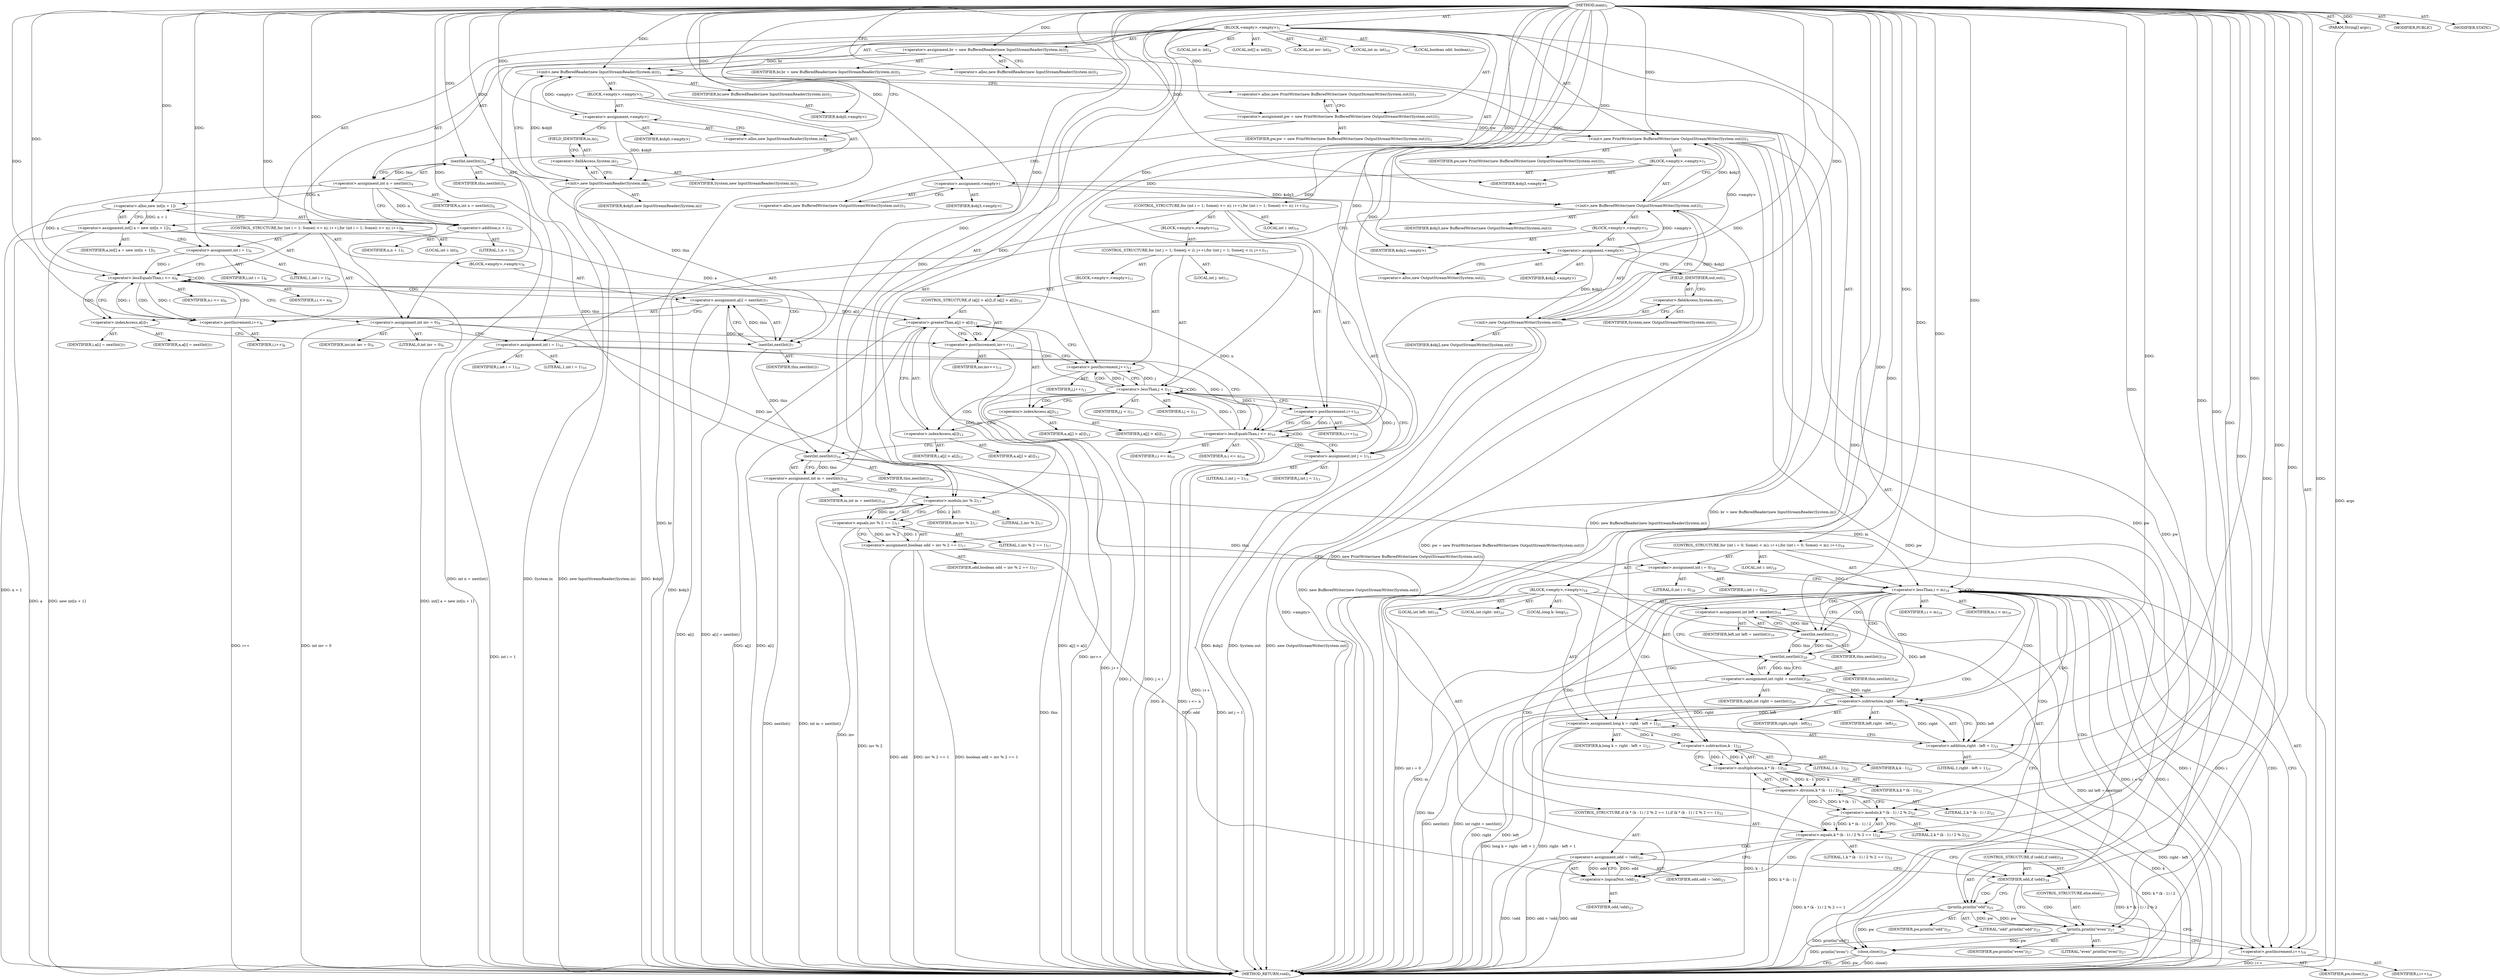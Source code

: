 digraph "main" {  
"17" [label = <(METHOD,main)<SUB>1</SUB>> ]
"18" [label = <(PARAM,String[] args)<SUB>1</SUB>> ]
"19" [label = <(BLOCK,&lt;empty&gt;,&lt;empty&gt;)<SUB>1</SUB>> ]
"20" [label = <(&lt;operator&gt;.assignment,br = new BufferedReader(new InputStreamReader(System.in)))<SUB>2</SUB>> ]
"21" [label = <(IDENTIFIER,br,br = new BufferedReader(new InputStreamReader(System.in)))<SUB>2</SUB>> ]
"22" [label = <(&lt;operator&gt;.alloc,new BufferedReader(new InputStreamReader(System.in)))<SUB>2</SUB>> ]
"23" [label = <(&lt;init&gt;,new BufferedReader(new InputStreamReader(System.in)))<SUB>2</SUB>> ]
"24" [label = <(IDENTIFIER,br,new BufferedReader(new InputStreamReader(System.in)))<SUB>2</SUB>> ]
"25" [label = <(BLOCK,&lt;empty&gt;,&lt;empty&gt;)<SUB>2</SUB>> ]
"26" [label = <(&lt;operator&gt;.assignment,&lt;empty&gt;)> ]
"27" [label = <(IDENTIFIER,$obj0,&lt;empty&gt;)> ]
"28" [label = <(&lt;operator&gt;.alloc,new InputStreamReader(System.in))<SUB>2</SUB>> ]
"29" [label = <(&lt;init&gt;,new InputStreamReader(System.in))<SUB>2</SUB>> ]
"30" [label = <(IDENTIFIER,$obj0,new InputStreamReader(System.in))> ]
"31" [label = <(&lt;operator&gt;.fieldAccess,System.in)<SUB>2</SUB>> ]
"32" [label = <(IDENTIFIER,System,new InputStreamReader(System.in))<SUB>2</SUB>> ]
"33" [label = <(FIELD_IDENTIFIER,in,in)<SUB>2</SUB>> ]
"34" [label = <(IDENTIFIER,$obj0,&lt;empty&gt;)> ]
"35" [label = <(&lt;operator&gt;.assignment,pw = new PrintWriter(new BufferedWriter(new OutputStreamWriter(System.out))))<SUB>3</SUB>> ]
"36" [label = <(IDENTIFIER,pw,pw = new PrintWriter(new BufferedWriter(new OutputStreamWriter(System.out))))<SUB>3</SUB>> ]
"37" [label = <(&lt;operator&gt;.alloc,new PrintWriter(new BufferedWriter(new OutputStreamWriter(System.out))))<SUB>3</SUB>> ]
"38" [label = <(&lt;init&gt;,new PrintWriter(new BufferedWriter(new OutputStreamWriter(System.out))))<SUB>3</SUB>> ]
"39" [label = <(IDENTIFIER,pw,new PrintWriter(new BufferedWriter(new OutputStreamWriter(System.out))))<SUB>3</SUB>> ]
"40" [label = <(BLOCK,&lt;empty&gt;,&lt;empty&gt;)<SUB>3</SUB>> ]
"41" [label = <(&lt;operator&gt;.assignment,&lt;empty&gt;)> ]
"42" [label = <(IDENTIFIER,$obj3,&lt;empty&gt;)> ]
"43" [label = <(&lt;operator&gt;.alloc,new BufferedWriter(new OutputStreamWriter(System.out)))<SUB>3</SUB>> ]
"44" [label = <(&lt;init&gt;,new BufferedWriter(new OutputStreamWriter(System.out)))<SUB>3</SUB>> ]
"45" [label = <(IDENTIFIER,$obj3,new BufferedWriter(new OutputStreamWriter(System.out)))> ]
"46" [label = <(BLOCK,&lt;empty&gt;,&lt;empty&gt;)<SUB>3</SUB>> ]
"47" [label = <(&lt;operator&gt;.assignment,&lt;empty&gt;)> ]
"48" [label = <(IDENTIFIER,$obj2,&lt;empty&gt;)> ]
"49" [label = <(&lt;operator&gt;.alloc,new OutputStreamWriter(System.out))<SUB>3</SUB>> ]
"50" [label = <(&lt;init&gt;,new OutputStreamWriter(System.out))<SUB>3</SUB>> ]
"51" [label = <(IDENTIFIER,$obj2,new OutputStreamWriter(System.out))> ]
"52" [label = <(&lt;operator&gt;.fieldAccess,System.out)<SUB>3</SUB>> ]
"53" [label = <(IDENTIFIER,System,new OutputStreamWriter(System.out))<SUB>3</SUB>> ]
"54" [label = <(FIELD_IDENTIFIER,out,out)<SUB>3</SUB>> ]
"55" [label = <(IDENTIFIER,$obj2,&lt;empty&gt;)> ]
"56" [label = <(IDENTIFIER,$obj3,&lt;empty&gt;)> ]
"57" [label = <(LOCAL,int n: int)<SUB>4</SUB>> ]
"58" [label = <(&lt;operator&gt;.assignment,int n = nextInt())<SUB>4</SUB>> ]
"59" [label = <(IDENTIFIER,n,int n = nextInt())<SUB>4</SUB>> ]
"60" [label = <(nextInt,nextInt())<SUB>4</SUB>> ]
"61" [label = <(IDENTIFIER,this,nextInt())<SUB>4</SUB>> ]
"62" [label = <(LOCAL,int[] a: int[])<SUB>5</SUB>> ]
"63" [label = <(&lt;operator&gt;.assignment,int[] a = new int[n + 1])<SUB>5</SUB>> ]
"64" [label = <(IDENTIFIER,a,int[] a = new int[n + 1])<SUB>5</SUB>> ]
"65" [label = <(&lt;operator&gt;.alloc,new int[n + 1])> ]
"66" [label = <(&lt;operator&gt;.addition,n + 1)<SUB>5</SUB>> ]
"67" [label = <(IDENTIFIER,n,n + 1)<SUB>5</SUB>> ]
"68" [label = <(LITERAL,1,n + 1)<SUB>5</SUB>> ]
"69" [label = <(CONTROL_STRUCTURE,for (int i = 1; Some(i &lt;= n); i++),for (int i = 1; Some(i &lt;= n); i++))<SUB>6</SUB>> ]
"70" [label = <(LOCAL,int i: int)<SUB>6</SUB>> ]
"71" [label = <(&lt;operator&gt;.assignment,int i = 1)<SUB>6</SUB>> ]
"72" [label = <(IDENTIFIER,i,int i = 1)<SUB>6</SUB>> ]
"73" [label = <(LITERAL,1,int i = 1)<SUB>6</SUB>> ]
"74" [label = <(&lt;operator&gt;.lessEqualsThan,i &lt;= n)<SUB>6</SUB>> ]
"75" [label = <(IDENTIFIER,i,i &lt;= n)<SUB>6</SUB>> ]
"76" [label = <(IDENTIFIER,n,i &lt;= n)<SUB>6</SUB>> ]
"77" [label = <(&lt;operator&gt;.postIncrement,i++)<SUB>6</SUB>> ]
"78" [label = <(IDENTIFIER,i,i++)<SUB>6</SUB>> ]
"79" [label = <(BLOCK,&lt;empty&gt;,&lt;empty&gt;)<SUB>6</SUB>> ]
"80" [label = <(&lt;operator&gt;.assignment,a[i] = nextInt())<SUB>7</SUB>> ]
"81" [label = <(&lt;operator&gt;.indexAccess,a[i])<SUB>7</SUB>> ]
"82" [label = <(IDENTIFIER,a,a[i] = nextInt())<SUB>7</SUB>> ]
"83" [label = <(IDENTIFIER,i,a[i] = nextInt())<SUB>7</SUB>> ]
"84" [label = <(nextInt,nextInt())<SUB>7</SUB>> ]
"85" [label = <(IDENTIFIER,this,nextInt())<SUB>7</SUB>> ]
"86" [label = <(LOCAL,int inv: int)<SUB>9</SUB>> ]
"87" [label = <(&lt;operator&gt;.assignment,int inv = 0)<SUB>9</SUB>> ]
"88" [label = <(IDENTIFIER,inv,int inv = 0)<SUB>9</SUB>> ]
"89" [label = <(LITERAL,0,int inv = 0)<SUB>9</SUB>> ]
"90" [label = <(CONTROL_STRUCTURE,for (int i = 1; Some(i &lt;= n); i++),for (int i = 1; Some(i &lt;= n); i++))<SUB>10</SUB>> ]
"91" [label = <(LOCAL,int i: int)<SUB>10</SUB>> ]
"92" [label = <(&lt;operator&gt;.assignment,int i = 1)<SUB>10</SUB>> ]
"93" [label = <(IDENTIFIER,i,int i = 1)<SUB>10</SUB>> ]
"94" [label = <(LITERAL,1,int i = 1)<SUB>10</SUB>> ]
"95" [label = <(&lt;operator&gt;.lessEqualsThan,i &lt;= n)<SUB>10</SUB>> ]
"96" [label = <(IDENTIFIER,i,i &lt;= n)<SUB>10</SUB>> ]
"97" [label = <(IDENTIFIER,n,i &lt;= n)<SUB>10</SUB>> ]
"98" [label = <(&lt;operator&gt;.postIncrement,i++)<SUB>10</SUB>> ]
"99" [label = <(IDENTIFIER,i,i++)<SUB>10</SUB>> ]
"100" [label = <(BLOCK,&lt;empty&gt;,&lt;empty&gt;)<SUB>10</SUB>> ]
"101" [label = <(CONTROL_STRUCTURE,for (int j = 1; Some(j &lt; i); j++),for (int j = 1; Some(j &lt; i); j++))<SUB>11</SUB>> ]
"102" [label = <(LOCAL,int j: int)<SUB>11</SUB>> ]
"103" [label = <(&lt;operator&gt;.assignment,int j = 1)<SUB>11</SUB>> ]
"104" [label = <(IDENTIFIER,j,int j = 1)<SUB>11</SUB>> ]
"105" [label = <(LITERAL,1,int j = 1)<SUB>11</SUB>> ]
"106" [label = <(&lt;operator&gt;.lessThan,j &lt; i)<SUB>11</SUB>> ]
"107" [label = <(IDENTIFIER,j,j &lt; i)<SUB>11</SUB>> ]
"108" [label = <(IDENTIFIER,i,j &lt; i)<SUB>11</SUB>> ]
"109" [label = <(&lt;operator&gt;.postIncrement,j++)<SUB>11</SUB>> ]
"110" [label = <(IDENTIFIER,j,j++)<SUB>11</SUB>> ]
"111" [label = <(BLOCK,&lt;empty&gt;,&lt;empty&gt;)<SUB>11</SUB>> ]
"112" [label = <(CONTROL_STRUCTURE,if (a[j] &gt; a[i]),if (a[j] &gt; a[i]))<SUB>12</SUB>> ]
"113" [label = <(&lt;operator&gt;.greaterThan,a[j] &gt; a[i])<SUB>12</SUB>> ]
"114" [label = <(&lt;operator&gt;.indexAccess,a[j])<SUB>12</SUB>> ]
"115" [label = <(IDENTIFIER,a,a[j] &gt; a[i])<SUB>12</SUB>> ]
"116" [label = <(IDENTIFIER,j,a[j] &gt; a[i])<SUB>12</SUB>> ]
"117" [label = <(&lt;operator&gt;.indexAccess,a[i])<SUB>12</SUB>> ]
"118" [label = <(IDENTIFIER,a,a[j] &gt; a[i])<SUB>12</SUB>> ]
"119" [label = <(IDENTIFIER,i,a[j] &gt; a[i])<SUB>12</SUB>> ]
"120" [label = <(&lt;operator&gt;.postIncrement,inv++)<SUB>13</SUB>> ]
"121" [label = <(IDENTIFIER,inv,inv++)<SUB>13</SUB>> ]
"122" [label = <(LOCAL,int m: int)<SUB>16</SUB>> ]
"123" [label = <(&lt;operator&gt;.assignment,int m = nextInt())<SUB>16</SUB>> ]
"124" [label = <(IDENTIFIER,m,int m = nextInt())<SUB>16</SUB>> ]
"125" [label = <(nextInt,nextInt())<SUB>16</SUB>> ]
"126" [label = <(IDENTIFIER,this,nextInt())<SUB>16</SUB>> ]
"127" [label = <(LOCAL,boolean odd: boolean)<SUB>17</SUB>> ]
"128" [label = <(&lt;operator&gt;.assignment,boolean odd = inv % 2 == 1)<SUB>17</SUB>> ]
"129" [label = <(IDENTIFIER,odd,boolean odd = inv % 2 == 1)<SUB>17</SUB>> ]
"130" [label = <(&lt;operator&gt;.equals,inv % 2 == 1)<SUB>17</SUB>> ]
"131" [label = <(&lt;operator&gt;.modulo,inv % 2)<SUB>17</SUB>> ]
"132" [label = <(IDENTIFIER,inv,inv % 2)<SUB>17</SUB>> ]
"133" [label = <(LITERAL,2,inv % 2)<SUB>17</SUB>> ]
"134" [label = <(LITERAL,1,inv % 2 == 1)<SUB>17</SUB>> ]
"135" [label = <(CONTROL_STRUCTURE,for (int i = 0; Some(i &lt; m); i++),for (int i = 0; Some(i &lt; m); i++))<SUB>18</SUB>> ]
"136" [label = <(LOCAL,int i: int)<SUB>18</SUB>> ]
"137" [label = <(&lt;operator&gt;.assignment,int i = 0)<SUB>18</SUB>> ]
"138" [label = <(IDENTIFIER,i,int i = 0)<SUB>18</SUB>> ]
"139" [label = <(LITERAL,0,int i = 0)<SUB>18</SUB>> ]
"140" [label = <(&lt;operator&gt;.lessThan,i &lt; m)<SUB>18</SUB>> ]
"141" [label = <(IDENTIFIER,i,i &lt; m)<SUB>18</SUB>> ]
"142" [label = <(IDENTIFIER,m,i &lt; m)<SUB>18</SUB>> ]
"143" [label = <(&lt;operator&gt;.postIncrement,i++)<SUB>18</SUB>> ]
"144" [label = <(IDENTIFIER,i,i++)<SUB>18</SUB>> ]
"145" [label = <(BLOCK,&lt;empty&gt;,&lt;empty&gt;)<SUB>18</SUB>> ]
"146" [label = <(LOCAL,int left: int)<SUB>19</SUB>> ]
"147" [label = <(&lt;operator&gt;.assignment,int left = nextInt())<SUB>19</SUB>> ]
"148" [label = <(IDENTIFIER,left,int left = nextInt())<SUB>19</SUB>> ]
"149" [label = <(nextInt,nextInt())<SUB>19</SUB>> ]
"150" [label = <(IDENTIFIER,this,nextInt())<SUB>19</SUB>> ]
"151" [label = <(LOCAL,int right: int)<SUB>20</SUB>> ]
"152" [label = <(&lt;operator&gt;.assignment,int right = nextInt())<SUB>20</SUB>> ]
"153" [label = <(IDENTIFIER,right,int right = nextInt())<SUB>20</SUB>> ]
"154" [label = <(nextInt,nextInt())<SUB>20</SUB>> ]
"155" [label = <(IDENTIFIER,this,nextInt())<SUB>20</SUB>> ]
"156" [label = <(LOCAL,long k: long)<SUB>21</SUB>> ]
"157" [label = <(&lt;operator&gt;.assignment,long k = right - left + 1)<SUB>21</SUB>> ]
"158" [label = <(IDENTIFIER,k,long k = right - left + 1)<SUB>21</SUB>> ]
"159" [label = <(&lt;operator&gt;.addition,right - left + 1)<SUB>21</SUB>> ]
"160" [label = <(&lt;operator&gt;.subtraction,right - left)<SUB>21</SUB>> ]
"161" [label = <(IDENTIFIER,right,right - left)<SUB>21</SUB>> ]
"162" [label = <(IDENTIFIER,left,right - left)<SUB>21</SUB>> ]
"163" [label = <(LITERAL,1,right - left + 1)<SUB>21</SUB>> ]
"164" [label = <(CONTROL_STRUCTURE,if (k * (k - 1) / 2 % 2 == 1),if (k * (k - 1) / 2 % 2 == 1))<SUB>22</SUB>> ]
"165" [label = <(&lt;operator&gt;.equals,k * (k - 1) / 2 % 2 == 1)<SUB>22</SUB>> ]
"166" [label = <(&lt;operator&gt;.modulo,k * (k - 1) / 2 % 2)<SUB>22</SUB>> ]
"167" [label = <(&lt;operator&gt;.division,k * (k - 1) / 2)<SUB>22</SUB>> ]
"168" [label = <(&lt;operator&gt;.multiplication,k * (k - 1))<SUB>22</SUB>> ]
"169" [label = <(IDENTIFIER,k,k * (k - 1))<SUB>22</SUB>> ]
"170" [label = <(&lt;operator&gt;.subtraction,k - 1)<SUB>22</SUB>> ]
"171" [label = <(IDENTIFIER,k,k - 1)<SUB>22</SUB>> ]
"172" [label = <(LITERAL,1,k - 1)<SUB>22</SUB>> ]
"173" [label = <(LITERAL,2,k * (k - 1) / 2)<SUB>22</SUB>> ]
"174" [label = <(LITERAL,2,k * (k - 1) / 2 % 2)<SUB>22</SUB>> ]
"175" [label = <(LITERAL,1,k * (k - 1) / 2 % 2 == 1)<SUB>22</SUB>> ]
"176" [label = <(&lt;operator&gt;.assignment,odd = !odd)<SUB>23</SUB>> ]
"177" [label = <(IDENTIFIER,odd,odd = !odd)<SUB>23</SUB>> ]
"178" [label = <(&lt;operator&gt;.logicalNot,!odd)<SUB>23</SUB>> ]
"179" [label = <(IDENTIFIER,odd,!odd)<SUB>23</SUB>> ]
"180" [label = <(CONTROL_STRUCTURE,if (odd),if (odd))<SUB>24</SUB>> ]
"181" [label = <(IDENTIFIER,odd,if (odd))<SUB>24</SUB>> ]
"182" [label = <(println,println(&quot;odd&quot;))<SUB>25</SUB>> ]
"183" [label = <(IDENTIFIER,pw,println(&quot;odd&quot;))<SUB>25</SUB>> ]
"184" [label = <(LITERAL,&quot;odd&quot;,println(&quot;odd&quot;))<SUB>25</SUB>> ]
"185" [label = <(CONTROL_STRUCTURE,else,else)<SUB>27</SUB>> ]
"186" [label = <(println,println(&quot;even&quot;))<SUB>27</SUB>> ]
"187" [label = <(IDENTIFIER,pw,println(&quot;even&quot;))<SUB>27</SUB>> ]
"188" [label = <(LITERAL,&quot;even&quot;,println(&quot;even&quot;))<SUB>27</SUB>> ]
"189" [label = <(close,close())<SUB>29</SUB>> ]
"190" [label = <(IDENTIFIER,pw,close())<SUB>29</SUB>> ]
"191" [label = <(MODIFIER,PUBLIC)> ]
"192" [label = <(MODIFIER,STATIC)> ]
"193" [label = <(METHOD_RETURN,void)<SUB>1</SUB>> ]
  "17" -> "18"  [ label = "AST: "] 
  "17" -> "19"  [ label = "AST: "] 
  "17" -> "191"  [ label = "AST: "] 
  "17" -> "192"  [ label = "AST: "] 
  "17" -> "193"  [ label = "AST: "] 
  "19" -> "20"  [ label = "AST: "] 
  "19" -> "23"  [ label = "AST: "] 
  "19" -> "35"  [ label = "AST: "] 
  "19" -> "38"  [ label = "AST: "] 
  "19" -> "57"  [ label = "AST: "] 
  "19" -> "58"  [ label = "AST: "] 
  "19" -> "62"  [ label = "AST: "] 
  "19" -> "63"  [ label = "AST: "] 
  "19" -> "69"  [ label = "AST: "] 
  "19" -> "86"  [ label = "AST: "] 
  "19" -> "87"  [ label = "AST: "] 
  "19" -> "90"  [ label = "AST: "] 
  "19" -> "122"  [ label = "AST: "] 
  "19" -> "123"  [ label = "AST: "] 
  "19" -> "127"  [ label = "AST: "] 
  "19" -> "128"  [ label = "AST: "] 
  "19" -> "135"  [ label = "AST: "] 
  "19" -> "189"  [ label = "AST: "] 
  "20" -> "21"  [ label = "AST: "] 
  "20" -> "22"  [ label = "AST: "] 
  "23" -> "24"  [ label = "AST: "] 
  "23" -> "25"  [ label = "AST: "] 
  "25" -> "26"  [ label = "AST: "] 
  "25" -> "29"  [ label = "AST: "] 
  "25" -> "34"  [ label = "AST: "] 
  "26" -> "27"  [ label = "AST: "] 
  "26" -> "28"  [ label = "AST: "] 
  "29" -> "30"  [ label = "AST: "] 
  "29" -> "31"  [ label = "AST: "] 
  "31" -> "32"  [ label = "AST: "] 
  "31" -> "33"  [ label = "AST: "] 
  "35" -> "36"  [ label = "AST: "] 
  "35" -> "37"  [ label = "AST: "] 
  "38" -> "39"  [ label = "AST: "] 
  "38" -> "40"  [ label = "AST: "] 
  "40" -> "41"  [ label = "AST: "] 
  "40" -> "44"  [ label = "AST: "] 
  "40" -> "56"  [ label = "AST: "] 
  "41" -> "42"  [ label = "AST: "] 
  "41" -> "43"  [ label = "AST: "] 
  "44" -> "45"  [ label = "AST: "] 
  "44" -> "46"  [ label = "AST: "] 
  "46" -> "47"  [ label = "AST: "] 
  "46" -> "50"  [ label = "AST: "] 
  "46" -> "55"  [ label = "AST: "] 
  "47" -> "48"  [ label = "AST: "] 
  "47" -> "49"  [ label = "AST: "] 
  "50" -> "51"  [ label = "AST: "] 
  "50" -> "52"  [ label = "AST: "] 
  "52" -> "53"  [ label = "AST: "] 
  "52" -> "54"  [ label = "AST: "] 
  "58" -> "59"  [ label = "AST: "] 
  "58" -> "60"  [ label = "AST: "] 
  "60" -> "61"  [ label = "AST: "] 
  "63" -> "64"  [ label = "AST: "] 
  "63" -> "65"  [ label = "AST: "] 
  "65" -> "66"  [ label = "AST: "] 
  "66" -> "67"  [ label = "AST: "] 
  "66" -> "68"  [ label = "AST: "] 
  "69" -> "70"  [ label = "AST: "] 
  "69" -> "71"  [ label = "AST: "] 
  "69" -> "74"  [ label = "AST: "] 
  "69" -> "77"  [ label = "AST: "] 
  "69" -> "79"  [ label = "AST: "] 
  "71" -> "72"  [ label = "AST: "] 
  "71" -> "73"  [ label = "AST: "] 
  "74" -> "75"  [ label = "AST: "] 
  "74" -> "76"  [ label = "AST: "] 
  "77" -> "78"  [ label = "AST: "] 
  "79" -> "80"  [ label = "AST: "] 
  "80" -> "81"  [ label = "AST: "] 
  "80" -> "84"  [ label = "AST: "] 
  "81" -> "82"  [ label = "AST: "] 
  "81" -> "83"  [ label = "AST: "] 
  "84" -> "85"  [ label = "AST: "] 
  "87" -> "88"  [ label = "AST: "] 
  "87" -> "89"  [ label = "AST: "] 
  "90" -> "91"  [ label = "AST: "] 
  "90" -> "92"  [ label = "AST: "] 
  "90" -> "95"  [ label = "AST: "] 
  "90" -> "98"  [ label = "AST: "] 
  "90" -> "100"  [ label = "AST: "] 
  "92" -> "93"  [ label = "AST: "] 
  "92" -> "94"  [ label = "AST: "] 
  "95" -> "96"  [ label = "AST: "] 
  "95" -> "97"  [ label = "AST: "] 
  "98" -> "99"  [ label = "AST: "] 
  "100" -> "101"  [ label = "AST: "] 
  "101" -> "102"  [ label = "AST: "] 
  "101" -> "103"  [ label = "AST: "] 
  "101" -> "106"  [ label = "AST: "] 
  "101" -> "109"  [ label = "AST: "] 
  "101" -> "111"  [ label = "AST: "] 
  "103" -> "104"  [ label = "AST: "] 
  "103" -> "105"  [ label = "AST: "] 
  "106" -> "107"  [ label = "AST: "] 
  "106" -> "108"  [ label = "AST: "] 
  "109" -> "110"  [ label = "AST: "] 
  "111" -> "112"  [ label = "AST: "] 
  "112" -> "113"  [ label = "AST: "] 
  "112" -> "120"  [ label = "AST: "] 
  "113" -> "114"  [ label = "AST: "] 
  "113" -> "117"  [ label = "AST: "] 
  "114" -> "115"  [ label = "AST: "] 
  "114" -> "116"  [ label = "AST: "] 
  "117" -> "118"  [ label = "AST: "] 
  "117" -> "119"  [ label = "AST: "] 
  "120" -> "121"  [ label = "AST: "] 
  "123" -> "124"  [ label = "AST: "] 
  "123" -> "125"  [ label = "AST: "] 
  "125" -> "126"  [ label = "AST: "] 
  "128" -> "129"  [ label = "AST: "] 
  "128" -> "130"  [ label = "AST: "] 
  "130" -> "131"  [ label = "AST: "] 
  "130" -> "134"  [ label = "AST: "] 
  "131" -> "132"  [ label = "AST: "] 
  "131" -> "133"  [ label = "AST: "] 
  "135" -> "136"  [ label = "AST: "] 
  "135" -> "137"  [ label = "AST: "] 
  "135" -> "140"  [ label = "AST: "] 
  "135" -> "143"  [ label = "AST: "] 
  "135" -> "145"  [ label = "AST: "] 
  "137" -> "138"  [ label = "AST: "] 
  "137" -> "139"  [ label = "AST: "] 
  "140" -> "141"  [ label = "AST: "] 
  "140" -> "142"  [ label = "AST: "] 
  "143" -> "144"  [ label = "AST: "] 
  "145" -> "146"  [ label = "AST: "] 
  "145" -> "147"  [ label = "AST: "] 
  "145" -> "151"  [ label = "AST: "] 
  "145" -> "152"  [ label = "AST: "] 
  "145" -> "156"  [ label = "AST: "] 
  "145" -> "157"  [ label = "AST: "] 
  "145" -> "164"  [ label = "AST: "] 
  "145" -> "180"  [ label = "AST: "] 
  "147" -> "148"  [ label = "AST: "] 
  "147" -> "149"  [ label = "AST: "] 
  "149" -> "150"  [ label = "AST: "] 
  "152" -> "153"  [ label = "AST: "] 
  "152" -> "154"  [ label = "AST: "] 
  "154" -> "155"  [ label = "AST: "] 
  "157" -> "158"  [ label = "AST: "] 
  "157" -> "159"  [ label = "AST: "] 
  "159" -> "160"  [ label = "AST: "] 
  "159" -> "163"  [ label = "AST: "] 
  "160" -> "161"  [ label = "AST: "] 
  "160" -> "162"  [ label = "AST: "] 
  "164" -> "165"  [ label = "AST: "] 
  "164" -> "176"  [ label = "AST: "] 
  "165" -> "166"  [ label = "AST: "] 
  "165" -> "175"  [ label = "AST: "] 
  "166" -> "167"  [ label = "AST: "] 
  "166" -> "174"  [ label = "AST: "] 
  "167" -> "168"  [ label = "AST: "] 
  "167" -> "173"  [ label = "AST: "] 
  "168" -> "169"  [ label = "AST: "] 
  "168" -> "170"  [ label = "AST: "] 
  "170" -> "171"  [ label = "AST: "] 
  "170" -> "172"  [ label = "AST: "] 
  "176" -> "177"  [ label = "AST: "] 
  "176" -> "178"  [ label = "AST: "] 
  "178" -> "179"  [ label = "AST: "] 
  "180" -> "181"  [ label = "AST: "] 
  "180" -> "182"  [ label = "AST: "] 
  "180" -> "185"  [ label = "AST: "] 
  "182" -> "183"  [ label = "AST: "] 
  "182" -> "184"  [ label = "AST: "] 
  "185" -> "186"  [ label = "AST: "] 
  "186" -> "187"  [ label = "AST: "] 
  "186" -> "188"  [ label = "AST: "] 
  "189" -> "190"  [ label = "AST: "] 
  "20" -> "28"  [ label = "CFG: "] 
  "23" -> "37"  [ label = "CFG: "] 
  "35" -> "43"  [ label = "CFG: "] 
  "38" -> "60"  [ label = "CFG: "] 
  "58" -> "66"  [ label = "CFG: "] 
  "63" -> "71"  [ label = "CFG: "] 
  "87" -> "92"  [ label = "CFG: "] 
  "123" -> "131"  [ label = "CFG: "] 
  "128" -> "137"  [ label = "CFG: "] 
  "189" -> "193"  [ label = "CFG: "] 
  "22" -> "20"  [ label = "CFG: "] 
  "37" -> "35"  [ label = "CFG: "] 
  "60" -> "58"  [ label = "CFG: "] 
  "65" -> "63"  [ label = "CFG: "] 
  "71" -> "74"  [ label = "CFG: "] 
  "74" -> "81"  [ label = "CFG: "] 
  "74" -> "87"  [ label = "CFG: "] 
  "77" -> "74"  [ label = "CFG: "] 
  "92" -> "95"  [ label = "CFG: "] 
  "95" -> "103"  [ label = "CFG: "] 
  "95" -> "125"  [ label = "CFG: "] 
  "98" -> "95"  [ label = "CFG: "] 
  "125" -> "123"  [ label = "CFG: "] 
  "130" -> "128"  [ label = "CFG: "] 
  "137" -> "140"  [ label = "CFG: "] 
  "140" -> "149"  [ label = "CFG: "] 
  "140" -> "189"  [ label = "CFG: "] 
  "143" -> "140"  [ label = "CFG: "] 
  "26" -> "33"  [ label = "CFG: "] 
  "29" -> "23"  [ label = "CFG: "] 
  "41" -> "49"  [ label = "CFG: "] 
  "44" -> "38"  [ label = "CFG: "] 
  "66" -> "65"  [ label = "CFG: "] 
  "80" -> "77"  [ label = "CFG: "] 
  "131" -> "130"  [ label = "CFG: "] 
  "147" -> "154"  [ label = "CFG: "] 
  "152" -> "160"  [ label = "CFG: "] 
  "157" -> "170"  [ label = "CFG: "] 
  "28" -> "26"  [ label = "CFG: "] 
  "31" -> "29"  [ label = "CFG: "] 
  "43" -> "41"  [ label = "CFG: "] 
  "81" -> "84"  [ label = "CFG: "] 
  "84" -> "80"  [ label = "CFG: "] 
  "103" -> "106"  [ label = "CFG: "] 
  "106" -> "114"  [ label = "CFG: "] 
  "106" -> "98"  [ label = "CFG: "] 
  "109" -> "106"  [ label = "CFG: "] 
  "149" -> "147"  [ label = "CFG: "] 
  "154" -> "152"  [ label = "CFG: "] 
  "159" -> "157"  [ label = "CFG: "] 
  "165" -> "181"  [ label = "CFG: "] 
  "165" -> "178"  [ label = "CFG: "] 
  "176" -> "181"  [ label = "CFG: "] 
  "181" -> "182"  [ label = "CFG: "] 
  "181" -> "186"  [ label = "CFG: "] 
  "182" -> "143"  [ label = "CFG: "] 
  "33" -> "31"  [ label = "CFG: "] 
  "47" -> "54"  [ label = "CFG: "] 
  "50" -> "44"  [ label = "CFG: "] 
  "160" -> "159"  [ label = "CFG: "] 
  "166" -> "165"  [ label = "CFG: "] 
  "178" -> "176"  [ label = "CFG: "] 
  "186" -> "143"  [ label = "CFG: "] 
  "49" -> "47"  [ label = "CFG: "] 
  "52" -> "50"  [ label = "CFG: "] 
  "113" -> "120"  [ label = "CFG: "] 
  "113" -> "109"  [ label = "CFG: "] 
  "120" -> "109"  [ label = "CFG: "] 
  "167" -> "166"  [ label = "CFG: "] 
  "54" -> "52"  [ label = "CFG: "] 
  "114" -> "117"  [ label = "CFG: "] 
  "117" -> "113"  [ label = "CFG: "] 
  "168" -> "167"  [ label = "CFG: "] 
  "170" -> "168"  [ label = "CFG: "] 
  "17" -> "22"  [ label = "CFG: "] 
  "18" -> "193"  [ label = "DDG: args"] 
  "20" -> "193"  [ label = "DDG: br = new BufferedReader(new InputStreamReader(System.in))"] 
  "23" -> "193"  [ label = "DDG: br"] 
  "29" -> "193"  [ label = "DDG: $obj0"] 
  "29" -> "193"  [ label = "DDG: System.in"] 
  "29" -> "193"  [ label = "DDG: new InputStreamReader(System.in)"] 
  "23" -> "193"  [ label = "DDG: new BufferedReader(new InputStreamReader(System.in))"] 
  "35" -> "193"  [ label = "DDG: pw = new PrintWriter(new BufferedWriter(new OutputStreamWriter(System.out)))"] 
  "44" -> "193"  [ label = "DDG: $obj3"] 
  "47" -> "193"  [ label = "DDG: &lt;empty&gt;"] 
  "50" -> "193"  [ label = "DDG: $obj2"] 
  "50" -> "193"  [ label = "DDG: System.out"] 
  "50" -> "193"  [ label = "DDG: new OutputStreamWriter(System.out)"] 
  "44" -> "193"  [ label = "DDG: new BufferedWriter(new OutputStreamWriter(System.out))"] 
  "38" -> "193"  [ label = "DDG: new PrintWriter(new BufferedWriter(new OutputStreamWriter(System.out)))"] 
  "58" -> "193"  [ label = "DDG: int n = nextInt()"] 
  "63" -> "193"  [ label = "DDG: a"] 
  "65" -> "193"  [ label = "DDG: n + 1"] 
  "63" -> "193"  [ label = "DDG: new int[n + 1]"] 
  "63" -> "193"  [ label = "DDG: int[] a = new int[n + 1]"] 
  "87" -> "193"  [ label = "DDG: int inv = 0"] 
  "92" -> "193"  [ label = "DDG: int i = 1"] 
  "95" -> "193"  [ label = "DDG: n"] 
  "95" -> "193"  [ label = "DDG: i &lt;= n"] 
  "125" -> "193"  [ label = "DDG: this"] 
  "123" -> "193"  [ label = "DDG: nextInt()"] 
  "123" -> "193"  [ label = "DDG: int m = nextInt()"] 
  "128" -> "193"  [ label = "DDG: odd"] 
  "131" -> "193"  [ label = "DDG: inv"] 
  "130" -> "193"  [ label = "DDG: inv % 2"] 
  "128" -> "193"  [ label = "DDG: inv % 2 == 1"] 
  "128" -> "193"  [ label = "DDG: boolean odd = inv % 2 == 1"] 
  "137" -> "193"  [ label = "DDG: int i = 0"] 
  "140" -> "193"  [ label = "DDG: i"] 
  "140" -> "193"  [ label = "DDG: m"] 
  "140" -> "193"  [ label = "DDG: i &lt; m"] 
  "189" -> "193"  [ label = "DDG: pw"] 
  "189" -> "193"  [ label = "DDG: close()"] 
  "147" -> "193"  [ label = "DDG: int left = nextInt()"] 
  "154" -> "193"  [ label = "DDG: this"] 
  "152" -> "193"  [ label = "DDG: nextInt()"] 
  "152" -> "193"  [ label = "DDG: int right = nextInt()"] 
  "160" -> "193"  [ label = "DDG: right"] 
  "160" -> "193"  [ label = "DDG: left"] 
  "159" -> "193"  [ label = "DDG: right - left"] 
  "157" -> "193"  [ label = "DDG: right - left + 1"] 
  "157" -> "193"  [ label = "DDG: long k = right - left + 1"] 
  "168" -> "193"  [ label = "DDG: k"] 
  "168" -> "193"  [ label = "DDG: k - 1"] 
  "167" -> "193"  [ label = "DDG: k * (k - 1)"] 
  "166" -> "193"  [ label = "DDG: k * (k - 1) / 2"] 
  "165" -> "193"  [ label = "DDG: k * (k - 1) / 2 % 2"] 
  "165" -> "193"  [ label = "DDG: k * (k - 1) / 2 % 2 == 1"] 
  "176" -> "193"  [ label = "DDG: odd"] 
  "176" -> "193"  [ label = "DDG: !odd"] 
  "176" -> "193"  [ label = "DDG: odd = !odd"] 
  "186" -> "193"  [ label = "DDG: println(&quot;even&quot;)"] 
  "182" -> "193"  [ label = "DDG: println(&quot;odd&quot;)"] 
  "143" -> "193"  [ label = "DDG: i++"] 
  "103" -> "193"  [ label = "DDG: int j = 1"] 
  "106" -> "193"  [ label = "DDG: j"] 
  "106" -> "193"  [ label = "DDG: j &lt; i"] 
  "98" -> "193"  [ label = "DDG: i++"] 
  "113" -> "193"  [ label = "DDG: a[j]"] 
  "113" -> "193"  [ label = "DDG: a[i]"] 
  "113" -> "193"  [ label = "DDG: a[j] &gt; a[i]"] 
  "120" -> "193"  [ label = "DDG: inv++"] 
  "109" -> "193"  [ label = "DDG: j++"] 
  "80" -> "193"  [ label = "DDG: a[i]"] 
  "80" -> "193"  [ label = "DDG: a[i] = nextInt()"] 
  "77" -> "193"  [ label = "DDG: i++"] 
  "17" -> "18"  [ label = "DDG: "] 
  "17" -> "20"  [ label = "DDG: "] 
  "17" -> "35"  [ label = "DDG: "] 
  "60" -> "58"  [ label = "DDG: this"] 
  "65" -> "63"  [ label = "DDG: n + 1"] 
  "17" -> "87"  [ label = "DDG: "] 
  "125" -> "123"  [ label = "DDG: this"] 
  "130" -> "128"  [ label = "DDG: inv % 2"] 
  "130" -> "128"  [ label = "DDG: 1"] 
  "20" -> "23"  [ label = "DDG: br"] 
  "17" -> "23"  [ label = "DDG: "] 
  "26" -> "23"  [ label = "DDG: &lt;empty&gt;"] 
  "29" -> "23"  [ label = "DDG: $obj0"] 
  "35" -> "38"  [ label = "DDG: pw"] 
  "17" -> "38"  [ label = "DDG: "] 
  "47" -> "38"  [ label = "DDG: &lt;empty&gt;"] 
  "44" -> "38"  [ label = "DDG: $obj3"] 
  "17" -> "71"  [ label = "DDG: "] 
  "17" -> "92"  [ label = "DDG: "] 
  "17" -> "137"  [ label = "DDG: "] 
  "38" -> "189"  [ label = "DDG: pw"] 
  "186" -> "189"  [ label = "DDG: pw"] 
  "182" -> "189"  [ label = "DDG: pw"] 
  "17" -> "189"  [ label = "DDG: "] 
  "17" -> "26"  [ label = "DDG: "] 
  "17" -> "34"  [ label = "DDG: "] 
  "17" -> "41"  [ label = "DDG: "] 
  "17" -> "56"  [ label = "DDG: "] 
  "17" -> "60"  [ label = "DDG: "] 
  "58" -> "65"  [ label = "DDG: n"] 
  "17" -> "65"  [ label = "DDG: "] 
  "71" -> "74"  [ label = "DDG: i"] 
  "77" -> "74"  [ label = "DDG: i"] 
  "17" -> "74"  [ label = "DDG: "] 
  "58" -> "74"  [ label = "DDG: n"] 
  "74" -> "77"  [ label = "DDG: i"] 
  "17" -> "77"  [ label = "DDG: "] 
  "84" -> "80"  [ label = "DDG: this"] 
  "92" -> "95"  [ label = "DDG: i"] 
  "98" -> "95"  [ label = "DDG: i"] 
  "17" -> "95"  [ label = "DDG: "] 
  "74" -> "95"  [ label = "DDG: n"] 
  "106" -> "98"  [ label = "DDG: i"] 
  "17" -> "98"  [ label = "DDG: "] 
  "60" -> "125"  [ label = "DDG: this"] 
  "84" -> "125"  [ label = "DDG: this"] 
  "17" -> "125"  [ label = "DDG: "] 
  "131" -> "130"  [ label = "DDG: inv"] 
  "131" -> "130"  [ label = "DDG: 2"] 
  "17" -> "130"  [ label = "DDG: "] 
  "137" -> "140"  [ label = "DDG: i"] 
  "143" -> "140"  [ label = "DDG: i"] 
  "17" -> "140"  [ label = "DDG: "] 
  "123" -> "140"  [ label = "DDG: m"] 
  "140" -> "143"  [ label = "DDG: i"] 
  "17" -> "143"  [ label = "DDG: "] 
  "149" -> "147"  [ label = "DDG: this"] 
  "154" -> "152"  [ label = "DDG: this"] 
  "160" -> "157"  [ label = "DDG: right"] 
  "160" -> "157"  [ label = "DDG: left"] 
  "17" -> "157"  [ label = "DDG: "] 
  "26" -> "29"  [ label = "DDG: $obj0"] 
  "17" -> "29"  [ label = "DDG: "] 
  "41" -> "44"  [ label = "DDG: $obj3"] 
  "17" -> "44"  [ label = "DDG: "] 
  "47" -> "44"  [ label = "DDG: &lt;empty&gt;"] 
  "50" -> "44"  [ label = "DDG: $obj2"] 
  "58" -> "66"  [ label = "DDG: n"] 
  "17" -> "66"  [ label = "DDG: "] 
  "17" -> "103"  [ label = "DDG: "] 
  "87" -> "131"  [ label = "DDG: inv"] 
  "120" -> "131"  [ label = "DDG: inv"] 
  "17" -> "131"  [ label = "DDG: "] 
  "178" -> "176"  [ label = "DDG: odd"] 
  "17" -> "181"  [ label = "DDG: "] 
  "17" -> "47"  [ label = "DDG: "] 
  "17" -> "55"  [ label = "DDG: "] 
  "60" -> "84"  [ label = "DDG: this"] 
  "17" -> "84"  [ label = "DDG: "] 
  "103" -> "106"  [ label = "DDG: j"] 
  "109" -> "106"  [ label = "DDG: j"] 
  "17" -> "106"  [ label = "DDG: "] 
  "95" -> "106"  [ label = "DDG: i"] 
  "106" -> "109"  [ label = "DDG: j"] 
  "17" -> "109"  [ label = "DDG: "] 
  "125" -> "149"  [ label = "DDG: this"] 
  "154" -> "149"  [ label = "DDG: this"] 
  "17" -> "149"  [ label = "DDG: "] 
  "149" -> "154"  [ label = "DDG: this"] 
  "17" -> "154"  [ label = "DDG: "] 
  "160" -> "159"  [ label = "DDG: right"] 
  "160" -> "159"  [ label = "DDG: left"] 
  "17" -> "159"  [ label = "DDG: "] 
  "166" -> "165"  [ label = "DDG: k * (k - 1) / 2"] 
  "166" -> "165"  [ label = "DDG: 2"] 
  "17" -> "165"  [ label = "DDG: "] 
  "38" -> "182"  [ label = "DDG: pw"] 
  "186" -> "182"  [ label = "DDG: pw"] 
  "17" -> "182"  [ label = "DDG: "] 
  "47" -> "50"  [ label = "DDG: $obj2"] 
  "17" -> "50"  [ label = "DDG: "] 
  "152" -> "160"  [ label = "DDG: right"] 
  "17" -> "160"  [ label = "DDG: "] 
  "147" -> "160"  [ label = "DDG: left"] 
  "167" -> "166"  [ label = "DDG: k * (k - 1)"] 
  "167" -> "166"  [ label = "DDG: 2"] 
  "17" -> "166"  [ label = "DDG: "] 
  "128" -> "178"  [ label = "DDG: odd"] 
  "176" -> "178"  [ label = "DDG: odd"] 
  "17" -> "178"  [ label = "DDG: "] 
  "38" -> "186"  [ label = "DDG: pw"] 
  "182" -> "186"  [ label = "DDG: pw"] 
  "17" -> "186"  [ label = "DDG: "] 
  "63" -> "113"  [ label = "DDG: a"] 
  "80" -> "113"  [ label = "DDG: a[i]"] 
  "87" -> "120"  [ label = "DDG: inv"] 
  "17" -> "120"  [ label = "DDG: "] 
  "168" -> "167"  [ label = "DDG: k"] 
  "168" -> "167"  [ label = "DDG: k - 1"] 
  "17" -> "167"  [ label = "DDG: "] 
  "170" -> "168"  [ label = "DDG: k"] 
  "17" -> "168"  [ label = "DDG: "] 
  "170" -> "168"  [ label = "DDG: 1"] 
  "157" -> "170"  [ label = "DDG: k"] 
  "17" -> "170"  [ label = "DDG: "] 
  "74" -> "77"  [ label = "CDG: "] 
  "74" -> "81"  [ label = "CDG: "] 
  "74" -> "84"  [ label = "CDG: "] 
  "74" -> "74"  [ label = "CDG: "] 
  "74" -> "80"  [ label = "CDG: "] 
  "95" -> "98"  [ label = "CDG: "] 
  "95" -> "103"  [ label = "CDG: "] 
  "95" -> "95"  [ label = "CDG: "] 
  "95" -> "106"  [ label = "CDG: "] 
  "140" -> "160"  [ label = "CDG: "] 
  "140" -> "167"  [ label = "CDG: "] 
  "140" -> "154"  [ label = "CDG: "] 
  "140" -> "166"  [ label = "CDG: "] 
  "140" -> "149"  [ label = "CDG: "] 
  "140" -> "168"  [ label = "CDG: "] 
  "140" -> "170"  [ label = "CDG: "] 
  "140" -> "157"  [ label = "CDG: "] 
  "140" -> "159"  [ label = "CDG: "] 
  "140" -> "181"  [ label = "CDG: "] 
  "140" -> "140"  [ label = "CDG: "] 
  "140" -> "143"  [ label = "CDG: "] 
  "140" -> "152"  [ label = "CDG: "] 
  "140" -> "165"  [ label = "CDG: "] 
  "140" -> "147"  [ label = "CDG: "] 
  "106" -> "113"  [ label = "CDG: "] 
  "106" -> "114"  [ label = "CDG: "] 
  "106" -> "106"  [ label = "CDG: "] 
  "106" -> "117"  [ label = "CDG: "] 
  "106" -> "109"  [ label = "CDG: "] 
  "165" -> "178"  [ label = "CDG: "] 
  "165" -> "176"  [ label = "CDG: "] 
  "181" -> "182"  [ label = "CDG: "] 
  "181" -> "186"  [ label = "CDG: "] 
  "113" -> "120"  [ label = "CDG: "] 
}
